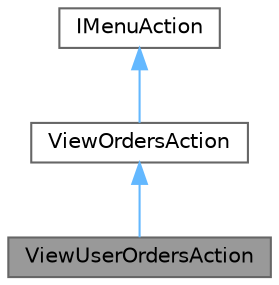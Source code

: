 digraph "ViewUserOrdersAction"
{
 // LATEX_PDF_SIZE
  bgcolor="transparent";
  edge [fontname=Helvetica,fontsize=10,labelfontname=Helvetica,labelfontsize=10];
  node [fontname=Helvetica,fontsize=10,shape=box,height=0.2,width=0.4];
  Node1 [id="Node000001",label="ViewUserOrdersAction",height=0.2,width=0.4,color="gray40", fillcolor="grey60", style="filled", fontcolor="black",tooltip="Lớp đại diện cho hành động xem đơn hàng của người dùng, triển khai từ IMenuAction...."];
  Node2 -> Node1 [id="edge1_Node000001_Node000002",dir="back",color="steelblue1",style="solid",tooltip=" "];
  Node2 [id="Node000002",label="ViewOrdersAction",height=0.2,width=0.4,color="gray40", fillcolor="white", style="filled",URL="$class_view_orders_action.html",tooltip="Lớp đại diện cho hành động xem tất cả các đơn hàng, triển khai từ IMenuAction."];
  Node3 -> Node2 [id="edge2_Node000002_Node000003",dir="back",color="steelblue1",style="solid",tooltip=" "];
  Node3 [id="Node000003",label="IMenuAction",height=0.2,width=0.4,color="gray40", fillcolor="white", style="filled",URL="$class_i_menu_action.html",tooltip="Giao diện định nghĩa hành động cần thực hiện khi người dùng tương tác với menu. Các lớp kế thừa cần t..."];
}
